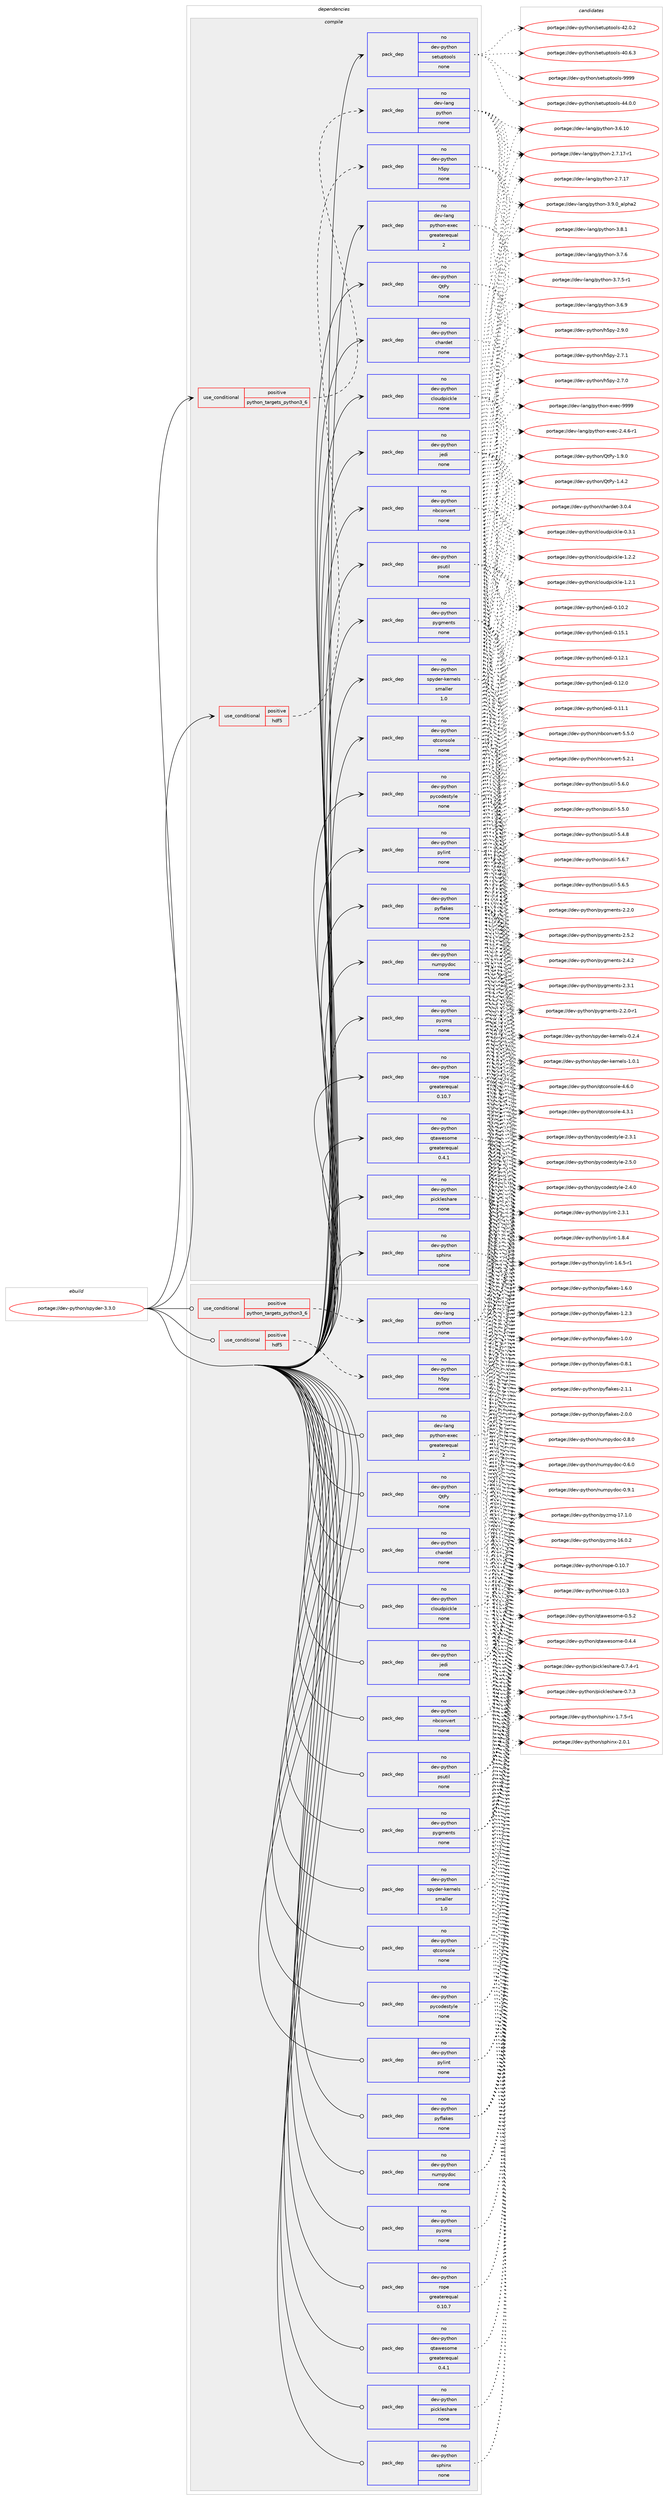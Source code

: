 digraph prolog {

# *************
# Graph options
# *************

newrank=true;
concentrate=true;
compound=true;
graph [rankdir=LR,fontname=Helvetica,fontsize=10,ranksep=1.5];#, ranksep=2.5, nodesep=0.2];
edge  [arrowhead=vee];
node  [fontname=Helvetica,fontsize=10];

# **********
# The ebuild
# **********

subgraph cluster_leftcol {
color=gray;
label=<<i>ebuild</i>>;
id [label="portage://dev-python/spyder-3.3.0", color=red, width=4, href="../dev-python/spyder-3.3.0.svg"];
}

# ****************
# The dependencies
# ****************

subgraph cluster_midcol {
color=gray;
label=<<i>dependencies</i>>;
subgraph cluster_compile {
fillcolor="#eeeeee";
style=filled;
label=<<i>compile</i>>;
subgraph cond105486 {
dependency424194 [label=<<TABLE BORDER="0" CELLBORDER="1" CELLSPACING="0" CELLPADDING="4"><TR><TD ROWSPAN="3" CELLPADDING="10">use_conditional</TD></TR><TR><TD>positive</TD></TR><TR><TD>hdf5</TD></TR></TABLE>>, shape=none, color=red];
subgraph pack313810 {
dependency424195 [label=<<TABLE BORDER="0" CELLBORDER="1" CELLSPACING="0" CELLPADDING="4" WIDTH="220"><TR><TD ROWSPAN="6" CELLPADDING="30">pack_dep</TD></TR><TR><TD WIDTH="110">no</TD></TR><TR><TD>dev-python</TD></TR><TR><TD>h5py</TD></TR><TR><TD>none</TD></TR><TR><TD></TD></TR></TABLE>>, shape=none, color=blue];
}
dependency424194:e -> dependency424195:w [weight=20,style="dashed",arrowhead="vee"];
}
id:e -> dependency424194:w [weight=20,style="solid",arrowhead="vee"];
subgraph cond105487 {
dependency424196 [label=<<TABLE BORDER="0" CELLBORDER="1" CELLSPACING="0" CELLPADDING="4"><TR><TD ROWSPAN="3" CELLPADDING="10">use_conditional</TD></TR><TR><TD>positive</TD></TR><TR><TD>python_targets_python3_6</TD></TR></TABLE>>, shape=none, color=red];
subgraph pack313811 {
dependency424197 [label=<<TABLE BORDER="0" CELLBORDER="1" CELLSPACING="0" CELLPADDING="4" WIDTH="220"><TR><TD ROWSPAN="6" CELLPADDING="30">pack_dep</TD></TR><TR><TD WIDTH="110">no</TD></TR><TR><TD>dev-lang</TD></TR><TR><TD>python</TD></TR><TR><TD>none</TD></TR><TR><TD></TD></TR></TABLE>>, shape=none, color=blue];
}
dependency424196:e -> dependency424197:w [weight=20,style="dashed",arrowhead="vee"];
}
id:e -> dependency424196:w [weight=20,style="solid",arrowhead="vee"];
subgraph pack313812 {
dependency424198 [label=<<TABLE BORDER="0" CELLBORDER="1" CELLSPACING="0" CELLPADDING="4" WIDTH="220"><TR><TD ROWSPAN="6" CELLPADDING="30">pack_dep</TD></TR><TR><TD WIDTH="110">no</TD></TR><TR><TD>dev-lang</TD></TR><TR><TD>python-exec</TD></TR><TR><TD>greaterequal</TD></TR><TR><TD>2</TD></TR></TABLE>>, shape=none, color=blue];
}
id:e -> dependency424198:w [weight=20,style="solid",arrowhead="vee"];
subgraph pack313813 {
dependency424199 [label=<<TABLE BORDER="0" CELLBORDER="1" CELLSPACING="0" CELLPADDING="4" WIDTH="220"><TR><TD ROWSPAN="6" CELLPADDING="30">pack_dep</TD></TR><TR><TD WIDTH="110">no</TD></TR><TR><TD>dev-python</TD></TR><TR><TD>QtPy</TD></TR><TR><TD>none</TD></TR><TR><TD></TD></TR></TABLE>>, shape=none, color=blue];
}
id:e -> dependency424199:w [weight=20,style="solid",arrowhead="vee"];
subgraph pack313814 {
dependency424200 [label=<<TABLE BORDER="0" CELLBORDER="1" CELLSPACING="0" CELLPADDING="4" WIDTH="220"><TR><TD ROWSPAN="6" CELLPADDING="30">pack_dep</TD></TR><TR><TD WIDTH="110">no</TD></TR><TR><TD>dev-python</TD></TR><TR><TD>chardet</TD></TR><TR><TD>none</TD></TR><TR><TD></TD></TR></TABLE>>, shape=none, color=blue];
}
id:e -> dependency424200:w [weight=20,style="solid",arrowhead="vee"];
subgraph pack313815 {
dependency424201 [label=<<TABLE BORDER="0" CELLBORDER="1" CELLSPACING="0" CELLPADDING="4" WIDTH="220"><TR><TD ROWSPAN="6" CELLPADDING="30">pack_dep</TD></TR><TR><TD WIDTH="110">no</TD></TR><TR><TD>dev-python</TD></TR><TR><TD>cloudpickle</TD></TR><TR><TD>none</TD></TR><TR><TD></TD></TR></TABLE>>, shape=none, color=blue];
}
id:e -> dependency424201:w [weight=20,style="solid",arrowhead="vee"];
subgraph pack313816 {
dependency424202 [label=<<TABLE BORDER="0" CELLBORDER="1" CELLSPACING="0" CELLPADDING="4" WIDTH="220"><TR><TD ROWSPAN="6" CELLPADDING="30">pack_dep</TD></TR><TR><TD WIDTH="110">no</TD></TR><TR><TD>dev-python</TD></TR><TR><TD>jedi</TD></TR><TR><TD>none</TD></TR><TR><TD></TD></TR></TABLE>>, shape=none, color=blue];
}
id:e -> dependency424202:w [weight=20,style="solid",arrowhead="vee"];
subgraph pack313817 {
dependency424203 [label=<<TABLE BORDER="0" CELLBORDER="1" CELLSPACING="0" CELLPADDING="4" WIDTH="220"><TR><TD ROWSPAN="6" CELLPADDING="30">pack_dep</TD></TR><TR><TD WIDTH="110">no</TD></TR><TR><TD>dev-python</TD></TR><TR><TD>nbconvert</TD></TR><TR><TD>none</TD></TR><TR><TD></TD></TR></TABLE>>, shape=none, color=blue];
}
id:e -> dependency424203:w [weight=20,style="solid",arrowhead="vee"];
subgraph pack313818 {
dependency424204 [label=<<TABLE BORDER="0" CELLBORDER="1" CELLSPACING="0" CELLPADDING="4" WIDTH="220"><TR><TD ROWSPAN="6" CELLPADDING="30">pack_dep</TD></TR><TR><TD WIDTH="110">no</TD></TR><TR><TD>dev-python</TD></TR><TR><TD>numpydoc</TD></TR><TR><TD>none</TD></TR><TR><TD></TD></TR></TABLE>>, shape=none, color=blue];
}
id:e -> dependency424204:w [weight=20,style="solid",arrowhead="vee"];
subgraph pack313819 {
dependency424205 [label=<<TABLE BORDER="0" CELLBORDER="1" CELLSPACING="0" CELLPADDING="4" WIDTH="220"><TR><TD ROWSPAN="6" CELLPADDING="30">pack_dep</TD></TR><TR><TD WIDTH="110">no</TD></TR><TR><TD>dev-python</TD></TR><TR><TD>pickleshare</TD></TR><TR><TD>none</TD></TR><TR><TD></TD></TR></TABLE>>, shape=none, color=blue];
}
id:e -> dependency424205:w [weight=20,style="solid",arrowhead="vee"];
subgraph pack313820 {
dependency424206 [label=<<TABLE BORDER="0" CELLBORDER="1" CELLSPACING="0" CELLPADDING="4" WIDTH="220"><TR><TD ROWSPAN="6" CELLPADDING="30">pack_dep</TD></TR><TR><TD WIDTH="110">no</TD></TR><TR><TD>dev-python</TD></TR><TR><TD>psutil</TD></TR><TR><TD>none</TD></TR><TR><TD></TD></TR></TABLE>>, shape=none, color=blue];
}
id:e -> dependency424206:w [weight=20,style="solid",arrowhead="vee"];
subgraph pack313821 {
dependency424207 [label=<<TABLE BORDER="0" CELLBORDER="1" CELLSPACING="0" CELLPADDING="4" WIDTH="220"><TR><TD ROWSPAN="6" CELLPADDING="30">pack_dep</TD></TR><TR><TD WIDTH="110">no</TD></TR><TR><TD>dev-python</TD></TR><TR><TD>pycodestyle</TD></TR><TR><TD>none</TD></TR><TR><TD></TD></TR></TABLE>>, shape=none, color=blue];
}
id:e -> dependency424207:w [weight=20,style="solid",arrowhead="vee"];
subgraph pack313822 {
dependency424208 [label=<<TABLE BORDER="0" CELLBORDER="1" CELLSPACING="0" CELLPADDING="4" WIDTH="220"><TR><TD ROWSPAN="6" CELLPADDING="30">pack_dep</TD></TR><TR><TD WIDTH="110">no</TD></TR><TR><TD>dev-python</TD></TR><TR><TD>pyflakes</TD></TR><TR><TD>none</TD></TR><TR><TD></TD></TR></TABLE>>, shape=none, color=blue];
}
id:e -> dependency424208:w [weight=20,style="solid",arrowhead="vee"];
subgraph pack313823 {
dependency424209 [label=<<TABLE BORDER="0" CELLBORDER="1" CELLSPACING="0" CELLPADDING="4" WIDTH="220"><TR><TD ROWSPAN="6" CELLPADDING="30">pack_dep</TD></TR><TR><TD WIDTH="110">no</TD></TR><TR><TD>dev-python</TD></TR><TR><TD>pygments</TD></TR><TR><TD>none</TD></TR><TR><TD></TD></TR></TABLE>>, shape=none, color=blue];
}
id:e -> dependency424209:w [weight=20,style="solid",arrowhead="vee"];
subgraph pack313824 {
dependency424210 [label=<<TABLE BORDER="0" CELLBORDER="1" CELLSPACING="0" CELLPADDING="4" WIDTH="220"><TR><TD ROWSPAN="6" CELLPADDING="30">pack_dep</TD></TR><TR><TD WIDTH="110">no</TD></TR><TR><TD>dev-python</TD></TR><TR><TD>pylint</TD></TR><TR><TD>none</TD></TR><TR><TD></TD></TR></TABLE>>, shape=none, color=blue];
}
id:e -> dependency424210:w [weight=20,style="solid",arrowhead="vee"];
subgraph pack313825 {
dependency424211 [label=<<TABLE BORDER="0" CELLBORDER="1" CELLSPACING="0" CELLPADDING="4" WIDTH="220"><TR><TD ROWSPAN="6" CELLPADDING="30">pack_dep</TD></TR><TR><TD WIDTH="110">no</TD></TR><TR><TD>dev-python</TD></TR><TR><TD>pyzmq</TD></TR><TR><TD>none</TD></TR><TR><TD></TD></TR></TABLE>>, shape=none, color=blue];
}
id:e -> dependency424211:w [weight=20,style="solid",arrowhead="vee"];
subgraph pack313826 {
dependency424212 [label=<<TABLE BORDER="0" CELLBORDER="1" CELLSPACING="0" CELLPADDING="4" WIDTH="220"><TR><TD ROWSPAN="6" CELLPADDING="30">pack_dep</TD></TR><TR><TD WIDTH="110">no</TD></TR><TR><TD>dev-python</TD></TR><TR><TD>qtawesome</TD></TR><TR><TD>greaterequal</TD></TR><TR><TD>0.4.1</TD></TR></TABLE>>, shape=none, color=blue];
}
id:e -> dependency424212:w [weight=20,style="solid",arrowhead="vee"];
subgraph pack313827 {
dependency424213 [label=<<TABLE BORDER="0" CELLBORDER="1" CELLSPACING="0" CELLPADDING="4" WIDTH="220"><TR><TD ROWSPAN="6" CELLPADDING="30">pack_dep</TD></TR><TR><TD WIDTH="110">no</TD></TR><TR><TD>dev-python</TD></TR><TR><TD>qtconsole</TD></TR><TR><TD>none</TD></TR><TR><TD></TD></TR></TABLE>>, shape=none, color=blue];
}
id:e -> dependency424213:w [weight=20,style="solid",arrowhead="vee"];
subgraph pack313828 {
dependency424214 [label=<<TABLE BORDER="0" CELLBORDER="1" CELLSPACING="0" CELLPADDING="4" WIDTH="220"><TR><TD ROWSPAN="6" CELLPADDING="30">pack_dep</TD></TR><TR><TD WIDTH="110">no</TD></TR><TR><TD>dev-python</TD></TR><TR><TD>rope</TD></TR><TR><TD>greaterequal</TD></TR><TR><TD>0.10.7</TD></TR></TABLE>>, shape=none, color=blue];
}
id:e -> dependency424214:w [weight=20,style="solid",arrowhead="vee"];
subgraph pack313829 {
dependency424215 [label=<<TABLE BORDER="0" CELLBORDER="1" CELLSPACING="0" CELLPADDING="4" WIDTH="220"><TR><TD ROWSPAN="6" CELLPADDING="30">pack_dep</TD></TR><TR><TD WIDTH="110">no</TD></TR><TR><TD>dev-python</TD></TR><TR><TD>setuptools</TD></TR><TR><TD>none</TD></TR><TR><TD></TD></TR></TABLE>>, shape=none, color=blue];
}
id:e -> dependency424215:w [weight=20,style="solid",arrowhead="vee"];
subgraph pack313830 {
dependency424216 [label=<<TABLE BORDER="0" CELLBORDER="1" CELLSPACING="0" CELLPADDING="4" WIDTH="220"><TR><TD ROWSPAN="6" CELLPADDING="30">pack_dep</TD></TR><TR><TD WIDTH="110">no</TD></TR><TR><TD>dev-python</TD></TR><TR><TD>sphinx</TD></TR><TR><TD>none</TD></TR><TR><TD></TD></TR></TABLE>>, shape=none, color=blue];
}
id:e -> dependency424216:w [weight=20,style="solid",arrowhead="vee"];
subgraph pack313831 {
dependency424217 [label=<<TABLE BORDER="0" CELLBORDER="1" CELLSPACING="0" CELLPADDING="4" WIDTH="220"><TR><TD ROWSPAN="6" CELLPADDING="30">pack_dep</TD></TR><TR><TD WIDTH="110">no</TD></TR><TR><TD>dev-python</TD></TR><TR><TD>spyder-kernels</TD></TR><TR><TD>smaller</TD></TR><TR><TD>1.0</TD></TR></TABLE>>, shape=none, color=blue];
}
id:e -> dependency424217:w [weight=20,style="solid",arrowhead="vee"];
}
subgraph cluster_compileandrun {
fillcolor="#eeeeee";
style=filled;
label=<<i>compile and run</i>>;
}
subgraph cluster_run {
fillcolor="#eeeeee";
style=filled;
label=<<i>run</i>>;
subgraph cond105488 {
dependency424218 [label=<<TABLE BORDER="0" CELLBORDER="1" CELLSPACING="0" CELLPADDING="4"><TR><TD ROWSPAN="3" CELLPADDING="10">use_conditional</TD></TR><TR><TD>positive</TD></TR><TR><TD>hdf5</TD></TR></TABLE>>, shape=none, color=red];
subgraph pack313832 {
dependency424219 [label=<<TABLE BORDER="0" CELLBORDER="1" CELLSPACING="0" CELLPADDING="4" WIDTH="220"><TR><TD ROWSPAN="6" CELLPADDING="30">pack_dep</TD></TR><TR><TD WIDTH="110">no</TD></TR><TR><TD>dev-python</TD></TR><TR><TD>h5py</TD></TR><TR><TD>none</TD></TR><TR><TD></TD></TR></TABLE>>, shape=none, color=blue];
}
dependency424218:e -> dependency424219:w [weight=20,style="dashed",arrowhead="vee"];
}
id:e -> dependency424218:w [weight=20,style="solid",arrowhead="odot"];
subgraph cond105489 {
dependency424220 [label=<<TABLE BORDER="0" CELLBORDER="1" CELLSPACING="0" CELLPADDING="4"><TR><TD ROWSPAN="3" CELLPADDING="10">use_conditional</TD></TR><TR><TD>positive</TD></TR><TR><TD>python_targets_python3_6</TD></TR></TABLE>>, shape=none, color=red];
subgraph pack313833 {
dependency424221 [label=<<TABLE BORDER="0" CELLBORDER="1" CELLSPACING="0" CELLPADDING="4" WIDTH="220"><TR><TD ROWSPAN="6" CELLPADDING="30">pack_dep</TD></TR><TR><TD WIDTH="110">no</TD></TR><TR><TD>dev-lang</TD></TR><TR><TD>python</TD></TR><TR><TD>none</TD></TR><TR><TD></TD></TR></TABLE>>, shape=none, color=blue];
}
dependency424220:e -> dependency424221:w [weight=20,style="dashed",arrowhead="vee"];
}
id:e -> dependency424220:w [weight=20,style="solid",arrowhead="odot"];
subgraph pack313834 {
dependency424222 [label=<<TABLE BORDER="0" CELLBORDER="1" CELLSPACING="0" CELLPADDING="4" WIDTH="220"><TR><TD ROWSPAN="6" CELLPADDING="30">pack_dep</TD></TR><TR><TD WIDTH="110">no</TD></TR><TR><TD>dev-lang</TD></TR><TR><TD>python-exec</TD></TR><TR><TD>greaterequal</TD></TR><TR><TD>2</TD></TR></TABLE>>, shape=none, color=blue];
}
id:e -> dependency424222:w [weight=20,style="solid",arrowhead="odot"];
subgraph pack313835 {
dependency424223 [label=<<TABLE BORDER="0" CELLBORDER="1" CELLSPACING="0" CELLPADDING="4" WIDTH="220"><TR><TD ROWSPAN="6" CELLPADDING="30">pack_dep</TD></TR><TR><TD WIDTH="110">no</TD></TR><TR><TD>dev-python</TD></TR><TR><TD>QtPy</TD></TR><TR><TD>none</TD></TR><TR><TD></TD></TR></TABLE>>, shape=none, color=blue];
}
id:e -> dependency424223:w [weight=20,style="solid",arrowhead="odot"];
subgraph pack313836 {
dependency424224 [label=<<TABLE BORDER="0" CELLBORDER="1" CELLSPACING="0" CELLPADDING="4" WIDTH="220"><TR><TD ROWSPAN="6" CELLPADDING="30">pack_dep</TD></TR><TR><TD WIDTH="110">no</TD></TR><TR><TD>dev-python</TD></TR><TR><TD>chardet</TD></TR><TR><TD>none</TD></TR><TR><TD></TD></TR></TABLE>>, shape=none, color=blue];
}
id:e -> dependency424224:w [weight=20,style="solid",arrowhead="odot"];
subgraph pack313837 {
dependency424225 [label=<<TABLE BORDER="0" CELLBORDER="1" CELLSPACING="0" CELLPADDING="4" WIDTH="220"><TR><TD ROWSPAN="6" CELLPADDING="30">pack_dep</TD></TR><TR><TD WIDTH="110">no</TD></TR><TR><TD>dev-python</TD></TR><TR><TD>cloudpickle</TD></TR><TR><TD>none</TD></TR><TR><TD></TD></TR></TABLE>>, shape=none, color=blue];
}
id:e -> dependency424225:w [weight=20,style="solid",arrowhead="odot"];
subgraph pack313838 {
dependency424226 [label=<<TABLE BORDER="0" CELLBORDER="1" CELLSPACING="0" CELLPADDING="4" WIDTH="220"><TR><TD ROWSPAN="6" CELLPADDING="30">pack_dep</TD></TR><TR><TD WIDTH="110">no</TD></TR><TR><TD>dev-python</TD></TR><TR><TD>jedi</TD></TR><TR><TD>none</TD></TR><TR><TD></TD></TR></TABLE>>, shape=none, color=blue];
}
id:e -> dependency424226:w [weight=20,style="solid",arrowhead="odot"];
subgraph pack313839 {
dependency424227 [label=<<TABLE BORDER="0" CELLBORDER="1" CELLSPACING="0" CELLPADDING="4" WIDTH="220"><TR><TD ROWSPAN="6" CELLPADDING="30">pack_dep</TD></TR><TR><TD WIDTH="110">no</TD></TR><TR><TD>dev-python</TD></TR><TR><TD>nbconvert</TD></TR><TR><TD>none</TD></TR><TR><TD></TD></TR></TABLE>>, shape=none, color=blue];
}
id:e -> dependency424227:w [weight=20,style="solid",arrowhead="odot"];
subgraph pack313840 {
dependency424228 [label=<<TABLE BORDER="0" CELLBORDER="1" CELLSPACING="0" CELLPADDING="4" WIDTH="220"><TR><TD ROWSPAN="6" CELLPADDING="30">pack_dep</TD></TR><TR><TD WIDTH="110">no</TD></TR><TR><TD>dev-python</TD></TR><TR><TD>numpydoc</TD></TR><TR><TD>none</TD></TR><TR><TD></TD></TR></TABLE>>, shape=none, color=blue];
}
id:e -> dependency424228:w [weight=20,style="solid",arrowhead="odot"];
subgraph pack313841 {
dependency424229 [label=<<TABLE BORDER="0" CELLBORDER="1" CELLSPACING="0" CELLPADDING="4" WIDTH="220"><TR><TD ROWSPAN="6" CELLPADDING="30">pack_dep</TD></TR><TR><TD WIDTH="110">no</TD></TR><TR><TD>dev-python</TD></TR><TR><TD>pickleshare</TD></TR><TR><TD>none</TD></TR><TR><TD></TD></TR></TABLE>>, shape=none, color=blue];
}
id:e -> dependency424229:w [weight=20,style="solid",arrowhead="odot"];
subgraph pack313842 {
dependency424230 [label=<<TABLE BORDER="0" CELLBORDER="1" CELLSPACING="0" CELLPADDING="4" WIDTH="220"><TR><TD ROWSPAN="6" CELLPADDING="30">pack_dep</TD></TR><TR><TD WIDTH="110">no</TD></TR><TR><TD>dev-python</TD></TR><TR><TD>psutil</TD></TR><TR><TD>none</TD></TR><TR><TD></TD></TR></TABLE>>, shape=none, color=blue];
}
id:e -> dependency424230:w [weight=20,style="solid",arrowhead="odot"];
subgraph pack313843 {
dependency424231 [label=<<TABLE BORDER="0" CELLBORDER="1" CELLSPACING="0" CELLPADDING="4" WIDTH="220"><TR><TD ROWSPAN="6" CELLPADDING="30">pack_dep</TD></TR><TR><TD WIDTH="110">no</TD></TR><TR><TD>dev-python</TD></TR><TR><TD>pycodestyle</TD></TR><TR><TD>none</TD></TR><TR><TD></TD></TR></TABLE>>, shape=none, color=blue];
}
id:e -> dependency424231:w [weight=20,style="solid",arrowhead="odot"];
subgraph pack313844 {
dependency424232 [label=<<TABLE BORDER="0" CELLBORDER="1" CELLSPACING="0" CELLPADDING="4" WIDTH="220"><TR><TD ROWSPAN="6" CELLPADDING="30">pack_dep</TD></TR><TR><TD WIDTH="110">no</TD></TR><TR><TD>dev-python</TD></TR><TR><TD>pyflakes</TD></TR><TR><TD>none</TD></TR><TR><TD></TD></TR></TABLE>>, shape=none, color=blue];
}
id:e -> dependency424232:w [weight=20,style="solid",arrowhead="odot"];
subgraph pack313845 {
dependency424233 [label=<<TABLE BORDER="0" CELLBORDER="1" CELLSPACING="0" CELLPADDING="4" WIDTH="220"><TR><TD ROWSPAN="6" CELLPADDING="30">pack_dep</TD></TR><TR><TD WIDTH="110">no</TD></TR><TR><TD>dev-python</TD></TR><TR><TD>pygments</TD></TR><TR><TD>none</TD></TR><TR><TD></TD></TR></TABLE>>, shape=none, color=blue];
}
id:e -> dependency424233:w [weight=20,style="solid",arrowhead="odot"];
subgraph pack313846 {
dependency424234 [label=<<TABLE BORDER="0" CELLBORDER="1" CELLSPACING="0" CELLPADDING="4" WIDTH="220"><TR><TD ROWSPAN="6" CELLPADDING="30">pack_dep</TD></TR><TR><TD WIDTH="110">no</TD></TR><TR><TD>dev-python</TD></TR><TR><TD>pylint</TD></TR><TR><TD>none</TD></TR><TR><TD></TD></TR></TABLE>>, shape=none, color=blue];
}
id:e -> dependency424234:w [weight=20,style="solid",arrowhead="odot"];
subgraph pack313847 {
dependency424235 [label=<<TABLE BORDER="0" CELLBORDER="1" CELLSPACING="0" CELLPADDING="4" WIDTH="220"><TR><TD ROWSPAN="6" CELLPADDING="30">pack_dep</TD></TR><TR><TD WIDTH="110">no</TD></TR><TR><TD>dev-python</TD></TR><TR><TD>pyzmq</TD></TR><TR><TD>none</TD></TR><TR><TD></TD></TR></TABLE>>, shape=none, color=blue];
}
id:e -> dependency424235:w [weight=20,style="solid",arrowhead="odot"];
subgraph pack313848 {
dependency424236 [label=<<TABLE BORDER="0" CELLBORDER="1" CELLSPACING="0" CELLPADDING="4" WIDTH="220"><TR><TD ROWSPAN="6" CELLPADDING="30">pack_dep</TD></TR><TR><TD WIDTH="110">no</TD></TR><TR><TD>dev-python</TD></TR><TR><TD>qtawesome</TD></TR><TR><TD>greaterequal</TD></TR><TR><TD>0.4.1</TD></TR></TABLE>>, shape=none, color=blue];
}
id:e -> dependency424236:w [weight=20,style="solid",arrowhead="odot"];
subgraph pack313849 {
dependency424237 [label=<<TABLE BORDER="0" CELLBORDER="1" CELLSPACING="0" CELLPADDING="4" WIDTH="220"><TR><TD ROWSPAN="6" CELLPADDING="30">pack_dep</TD></TR><TR><TD WIDTH="110">no</TD></TR><TR><TD>dev-python</TD></TR><TR><TD>qtconsole</TD></TR><TR><TD>none</TD></TR><TR><TD></TD></TR></TABLE>>, shape=none, color=blue];
}
id:e -> dependency424237:w [weight=20,style="solid",arrowhead="odot"];
subgraph pack313850 {
dependency424238 [label=<<TABLE BORDER="0" CELLBORDER="1" CELLSPACING="0" CELLPADDING="4" WIDTH="220"><TR><TD ROWSPAN="6" CELLPADDING="30">pack_dep</TD></TR><TR><TD WIDTH="110">no</TD></TR><TR><TD>dev-python</TD></TR><TR><TD>rope</TD></TR><TR><TD>greaterequal</TD></TR><TR><TD>0.10.7</TD></TR></TABLE>>, shape=none, color=blue];
}
id:e -> dependency424238:w [weight=20,style="solid",arrowhead="odot"];
subgraph pack313851 {
dependency424239 [label=<<TABLE BORDER="0" CELLBORDER="1" CELLSPACING="0" CELLPADDING="4" WIDTH="220"><TR><TD ROWSPAN="6" CELLPADDING="30">pack_dep</TD></TR><TR><TD WIDTH="110">no</TD></TR><TR><TD>dev-python</TD></TR><TR><TD>sphinx</TD></TR><TR><TD>none</TD></TR><TR><TD></TD></TR></TABLE>>, shape=none, color=blue];
}
id:e -> dependency424239:w [weight=20,style="solid",arrowhead="odot"];
subgraph pack313852 {
dependency424240 [label=<<TABLE BORDER="0" CELLBORDER="1" CELLSPACING="0" CELLPADDING="4" WIDTH="220"><TR><TD ROWSPAN="6" CELLPADDING="30">pack_dep</TD></TR><TR><TD WIDTH="110">no</TD></TR><TR><TD>dev-python</TD></TR><TR><TD>spyder-kernels</TD></TR><TR><TD>smaller</TD></TR><TR><TD>1.0</TD></TR></TABLE>>, shape=none, color=blue];
}
id:e -> dependency424240:w [weight=20,style="solid",arrowhead="odot"];
}
}

# **************
# The candidates
# **************

subgraph cluster_choices {
rank=same;
color=gray;
label=<<i>candidates</i>>;

subgraph choice313810 {
color=black;
nodesep=1;
choice100101118451121211161041111104710453112121455046574648 [label="portage://dev-python/h5py-2.9.0", color=red, width=4,href="../dev-python/h5py-2.9.0.svg"];
choice100101118451121211161041111104710453112121455046554649 [label="portage://dev-python/h5py-2.7.1", color=red, width=4,href="../dev-python/h5py-2.7.1.svg"];
choice100101118451121211161041111104710453112121455046554648 [label="portage://dev-python/h5py-2.7.0", color=red, width=4,href="../dev-python/h5py-2.7.0.svg"];
dependency424195:e -> choice100101118451121211161041111104710453112121455046574648:w [style=dotted,weight="100"];
dependency424195:e -> choice100101118451121211161041111104710453112121455046554649:w [style=dotted,weight="100"];
dependency424195:e -> choice100101118451121211161041111104710453112121455046554648:w [style=dotted,weight="100"];
}
subgraph choice313811 {
color=black;
nodesep=1;
choice10010111845108971101034711212111610411111045514657464895971081121049750 [label="portage://dev-lang/python-3.9.0_alpha2", color=red, width=4,href="../dev-lang/python-3.9.0_alpha2.svg"];
choice100101118451089711010347112121116104111110455146564649 [label="portage://dev-lang/python-3.8.1", color=red, width=4,href="../dev-lang/python-3.8.1.svg"];
choice100101118451089711010347112121116104111110455146554654 [label="portage://dev-lang/python-3.7.6", color=red, width=4,href="../dev-lang/python-3.7.6.svg"];
choice1001011184510897110103471121211161041111104551465546534511449 [label="portage://dev-lang/python-3.7.5-r1", color=red, width=4,href="../dev-lang/python-3.7.5-r1.svg"];
choice100101118451089711010347112121116104111110455146544657 [label="portage://dev-lang/python-3.6.9", color=red, width=4,href="../dev-lang/python-3.6.9.svg"];
choice10010111845108971101034711212111610411111045514654464948 [label="portage://dev-lang/python-3.6.10", color=red, width=4,href="../dev-lang/python-3.6.10.svg"];
choice100101118451089711010347112121116104111110455046554649554511449 [label="portage://dev-lang/python-2.7.17-r1", color=red, width=4,href="../dev-lang/python-2.7.17-r1.svg"];
choice10010111845108971101034711212111610411111045504655464955 [label="portage://dev-lang/python-2.7.17", color=red, width=4,href="../dev-lang/python-2.7.17.svg"];
dependency424197:e -> choice10010111845108971101034711212111610411111045514657464895971081121049750:w [style=dotted,weight="100"];
dependency424197:e -> choice100101118451089711010347112121116104111110455146564649:w [style=dotted,weight="100"];
dependency424197:e -> choice100101118451089711010347112121116104111110455146554654:w [style=dotted,weight="100"];
dependency424197:e -> choice1001011184510897110103471121211161041111104551465546534511449:w [style=dotted,weight="100"];
dependency424197:e -> choice100101118451089711010347112121116104111110455146544657:w [style=dotted,weight="100"];
dependency424197:e -> choice10010111845108971101034711212111610411111045514654464948:w [style=dotted,weight="100"];
dependency424197:e -> choice100101118451089711010347112121116104111110455046554649554511449:w [style=dotted,weight="100"];
dependency424197:e -> choice10010111845108971101034711212111610411111045504655464955:w [style=dotted,weight="100"];
}
subgraph choice313812 {
color=black;
nodesep=1;
choice10010111845108971101034711212111610411111045101120101994557575757 [label="portage://dev-lang/python-exec-9999", color=red, width=4,href="../dev-lang/python-exec-9999.svg"];
choice10010111845108971101034711212111610411111045101120101994550465246544511449 [label="portage://dev-lang/python-exec-2.4.6-r1", color=red, width=4,href="../dev-lang/python-exec-2.4.6-r1.svg"];
dependency424198:e -> choice10010111845108971101034711212111610411111045101120101994557575757:w [style=dotted,weight="100"];
dependency424198:e -> choice10010111845108971101034711212111610411111045101120101994550465246544511449:w [style=dotted,weight="100"];
}
subgraph choice313813 {
color=black;
nodesep=1;
choice10010111845112121116104111110478111680121454946574648 [label="portage://dev-python/QtPy-1.9.0", color=red, width=4,href="../dev-python/QtPy-1.9.0.svg"];
choice10010111845112121116104111110478111680121454946524650 [label="portage://dev-python/QtPy-1.4.2", color=red, width=4,href="../dev-python/QtPy-1.4.2.svg"];
dependency424199:e -> choice10010111845112121116104111110478111680121454946574648:w [style=dotted,weight="100"];
dependency424199:e -> choice10010111845112121116104111110478111680121454946524650:w [style=dotted,weight="100"];
}
subgraph choice313814 {
color=black;
nodesep=1;
choice10010111845112121116104111110479910497114100101116455146484652 [label="portage://dev-python/chardet-3.0.4", color=red, width=4,href="../dev-python/chardet-3.0.4.svg"];
dependency424200:e -> choice10010111845112121116104111110479910497114100101116455146484652:w [style=dotted,weight="100"];
}
subgraph choice313815 {
color=black;
nodesep=1;
choice10010111845112121116104111110479910811111710011210599107108101454946504650 [label="portage://dev-python/cloudpickle-1.2.2", color=red, width=4,href="../dev-python/cloudpickle-1.2.2.svg"];
choice10010111845112121116104111110479910811111710011210599107108101454946504649 [label="portage://dev-python/cloudpickle-1.2.1", color=red, width=4,href="../dev-python/cloudpickle-1.2.1.svg"];
choice10010111845112121116104111110479910811111710011210599107108101454846514649 [label="portage://dev-python/cloudpickle-0.3.1", color=red, width=4,href="../dev-python/cloudpickle-0.3.1.svg"];
dependency424201:e -> choice10010111845112121116104111110479910811111710011210599107108101454946504650:w [style=dotted,weight="100"];
dependency424201:e -> choice10010111845112121116104111110479910811111710011210599107108101454946504649:w [style=dotted,weight="100"];
dependency424201:e -> choice10010111845112121116104111110479910811111710011210599107108101454846514649:w [style=dotted,weight="100"];
}
subgraph choice313816 {
color=black;
nodesep=1;
choice100101118451121211161041111104710610110010545484649534649 [label="portage://dev-python/jedi-0.15.1", color=red, width=4,href="../dev-python/jedi-0.15.1.svg"];
choice100101118451121211161041111104710610110010545484649504649 [label="portage://dev-python/jedi-0.12.1", color=red, width=4,href="../dev-python/jedi-0.12.1.svg"];
choice100101118451121211161041111104710610110010545484649504648 [label="portage://dev-python/jedi-0.12.0", color=red, width=4,href="../dev-python/jedi-0.12.0.svg"];
choice100101118451121211161041111104710610110010545484649494649 [label="portage://dev-python/jedi-0.11.1", color=red, width=4,href="../dev-python/jedi-0.11.1.svg"];
choice100101118451121211161041111104710610110010545484649484650 [label="portage://dev-python/jedi-0.10.2", color=red, width=4,href="../dev-python/jedi-0.10.2.svg"];
dependency424202:e -> choice100101118451121211161041111104710610110010545484649534649:w [style=dotted,weight="100"];
dependency424202:e -> choice100101118451121211161041111104710610110010545484649504649:w [style=dotted,weight="100"];
dependency424202:e -> choice100101118451121211161041111104710610110010545484649504648:w [style=dotted,weight="100"];
dependency424202:e -> choice100101118451121211161041111104710610110010545484649494649:w [style=dotted,weight="100"];
dependency424202:e -> choice100101118451121211161041111104710610110010545484649484650:w [style=dotted,weight="100"];
}
subgraph choice313817 {
color=black;
nodesep=1;
choice10010111845112121116104111110471109899111110118101114116455346534648 [label="portage://dev-python/nbconvert-5.5.0", color=red, width=4,href="../dev-python/nbconvert-5.5.0.svg"];
choice10010111845112121116104111110471109899111110118101114116455346504649 [label="portage://dev-python/nbconvert-5.2.1", color=red, width=4,href="../dev-python/nbconvert-5.2.1.svg"];
dependency424203:e -> choice10010111845112121116104111110471109899111110118101114116455346534648:w [style=dotted,weight="100"];
dependency424203:e -> choice10010111845112121116104111110471109899111110118101114116455346504649:w [style=dotted,weight="100"];
}
subgraph choice313818 {
color=black;
nodesep=1;
choice100101118451121211161041111104711011710911212110011199454846574649 [label="portage://dev-python/numpydoc-0.9.1", color=red, width=4,href="../dev-python/numpydoc-0.9.1.svg"];
choice100101118451121211161041111104711011710911212110011199454846564648 [label="portage://dev-python/numpydoc-0.8.0", color=red, width=4,href="../dev-python/numpydoc-0.8.0.svg"];
choice100101118451121211161041111104711011710911212110011199454846544648 [label="portage://dev-python/numpydoc-0.6.0", color=red, width=4,href="../dev-python/numpydoc-0.6.0.svg"];
dependency424204:e -> choice100101118451121211161041111104711011710911212110011199454846574649:w [style=dotted,weight="100"];
dependency424204:e -> choice100101118451121211161041111104711011710911212110011199454846564648:w [style=dotted,weight="100"];
dependency424204:e -> choice100101118451121211161041111104711011710911212110011199454846544648:w [style=dotted,weight="100"];
}
subgraph choice313819 {
color=black;
nodesep=1;
choice100101118451121211161041111104711210599107108101115104971141014548465546524511449 [label="portage://dev-python/pickleshare-0.7.4-r1", color=red, width=4,href="../dev-python/pickleshare-0.7.4-r1.svg"];
choice10010111845112121116104111110471121059910710810111510497114101454846554651 [label="portage://dev-python/pickleshare-0.7.3", color=red, width=4,href="../dev-python/pickleshare-0.7.3.svg"];
dependency424205:e -> choice100101118451121211161041111104711210599107108101115104971141014548465546524511449:w [style=dotted,weight="100"];
dependency424205:e -> choice10010111845112121116104111110471121059910710810111510497114101454846554651:w [style=dotted,weight="100"];
}
subgraph choice313820 {
color=black;
nodesep=1;
choice1001011184511212111610411111047112115117116105108455346544655 [label="portage://dev-python/psutil-5.6.7", color=red, width=4,href="../dev-python/psutil-5.6.7.svg"];
choice1001011184511212111610411111047112115117116105108455346544653 [label="portage://dev-python/psutil-5.6.5", color=red, width=4,href="../dev-python/psutil-5.6.5.svg"];
choice1001011184511212111610411111047112115117116105108455346544648 [label="portage://dev-python/psutil-5.6.0", color=red, width=4,href="../dev-python/psutil-5.6.0.svg"];
choice1001011184511212111610411111047112115117116105108455346534648 [label="portage://dev-python/psutil-5.5.0", color=red, width=4,href="../dev-python/psutil-5.5.0.svg"];
choice1001011184511212111610411111047112115117116105108455346524656 [label="portage://dev-python/psutil-5.4.8", color=red, width=4,href="../dev-python/psutil-5.4.8.svg"];
dependency424206:e -> choice1001011184511212111610411111047112115117116105108455346544655:w [style=dotted,weight="100"];
dependency424206:e -> choice1001011184511212111610411111047112115117116105108455346544653:w [style=dotted,weight="100"];
dependency424206:e -> choice1001011184511212111610411111047112115117116105108455346544648:w [style=dotted,weight="100"];
dependency424206:e -> choice1001011184511212111610411111047112115117116105108455346534648:w [style=dotted,weight="100"];
dependency424206:e -> choice1001011184511212111610411111047112115117116105108455346524656:w [style=dotted,weight="100"];
}
subgraph choice313821 {
color=black;
nodesep=1;
choice100101118451121211161041111104711212199111100101115116121108101455046534648 [label="portage://dev-python/pycodestyle-2.5.0", color=red, width=4,href="../dev-python/pycodestyle-2.5.0.svg"];
choice100101118451121211161041111104711212199111100101115116121108101455046524648 [label="portage://dev-python/pycodestyle-2.4.0", color=red, width=4,href="../dev-python/pycodestyle-2.4.0.svg"];
choice100101118451121211161041111104711212199111100101115116121108101455046514649 [label="portage://dev-python/pycodestyle-2.3.1", color=red, width=4,href="../dev-python/pycodestyle-2.3.1.svg"];
dependency424207:e -> choice100101118451121211161041111104711212199111100101115116121108101455046534648:w [style=dotted,weight="100"];
dependency424207:e -> choice100101118451121211161041111104711212199111100101115116121108101455046524648:w [style=dotted,weight="100"];
dependency424207:e -> choice100101118451121211161041111104711212199111100101115116121108101455046514649:w [style=dotted,weight="100"];
}
subgraph choice313822 {
color=black;
nodesep=1;
choice100101118451121211161041111104711212110210897107101115455046494649 [label="portage://dev-python/pyflakes-2.1.1", color=red, width=4,href="../dev-python/pyflakes-2.1.1.svg"];
choice100101118451121211161041111104711212110210897107101115455046484648 [label="portage://dev-python/pyflakes-2.0.0", color=red, width=4,href="../dev-python/pyflakes-2.0.0.svg"];
choice100101118451121211161041111104711212110210897107101115454946544648 [label="portage://dev-python/pyflakes-1.6.0", color=red, width=4,href="../dev-python/pyflakes-1.6.0.svg"];
choice100101118451121211161041111104711212110210897107101115454946504651 [label="portage://dev-python/pyflakes-1.2.3", color=red, width=4,href="../dev-python/pyflakes-1.2.3.svg"];
choice100101118451121211161041111104711212110210897107101115454946484648 [label="portage://dev-python/pyflakes-1.0.0", color=red, width=4,href="../dev-python/pyflakes-1.0.0.svg"];
choice100101118451121211161041111104711212110210897107101115454846564649 [label="portage://dev-python/pyflakes-0.8.1", color=red, width=4,href="../dev-python/pyflakes-0.8.1.svg"];
dependency424208:e -> choice100101118451121211161041111104711212110210897107101115455046494649:w [style=dotted,weight="100"];
dependency424208:e -> choice100101118451121211161041111104711212110210897107101115455046484648:w [style=dotted,weight="100"];
dependency424208:e -> choice100101118451121211161041111104711212110210897107101115454946544648:w [style=dotted,weight="100"];
dependency424208:e -> choice100101118451121211161041111104711212110210897107101115454946504651:w [style=dotted,weight="100"];
dependency424208:e -> choice100101118451121211161041111104711212110210897107101115454946484648:w [style=dotted,weight="100"];
dependency424208:e -> choice100101118451121211161041111104711212110210897107101115454846564649:w [style=dotted,weight="100"];
}
subgraph choice313823 {
color=black;
nodesep=1;
choice1001011184511212111610411111047112121103109101110116115455046534650 [label="portage://dev-python/pygments-2.5.2", color=red, width=4,href="../dev-python/pygments-2.5.2.svg"];
choice1001011184511212111610411111047112121103109101110116115455046524650 [label="portage://dev-python/pygments-2.4.2", color=red, width=4,href="../dev-python/pygments-2.4.2.svg"];
choice1001011184511212111610411111047112121103109101110116115455046514649 [label="portage://dev-python/pygments-2.3.1", color=red, width=4,href="../dev-python/pygments-2.3.1.svg"];
choice10010111845112121116104111110471121211031091011101161154550465046484511449 [label="portage://dev-python/pygments-2.2.0-r1", color=red, width=4,href="../dev-python/pygments-2.2.0-r1.svg"];
choice1001011184511212111610411111047112121103109101110116115455046504648 [label="portage://dev-python/pygments-2.2.0", color=red, width=4,href="../dev-python/pygments-2.2.0.svg"];
dependency424209:e -> choice1001011184511212111610411111047112121103109101110116115455046534650:w [style=dotted,weight="100"];
dependency424209:e -> choice1001011184511212111610411111047112121103109101110116115455046524650:w [style=dotted,weight="100"];
dependency424209:e -> choice1001011184511212111610411111047112121103109101110116115455046514649:w [style=dotted,weight="100"];
dependency424209:e -> choice10010111845112121116104111110471121211031091011101161154550465046484511449:w [style=dotted,weight="100"];
dependency424209:e -> choice1001011184511212111610411111047112121103109101110116115455046504648:w [style=dotted,weight="100"];
}
subgraph choice313824 {
color=black;
nodesep=1;
choice1001011184511212111610411111047112121108105110116455046514649 [label="portage://dev-python/pylint-2.3.1", color=red, width=4,href="../dev-python/pylint-2.3.1.svg"];
choice1001011184511212111610411111047112121108105110116454946564652 [label="portage://dev-python/pylint-1.8.4", color=red, width=4,href="../dev-python/pylint-1.8.4.svg"];
choice10010111845112121116104111110471121211081051101164549465446534511449 [label="portage://dev-python/pylint-1.6.5-r1", color=red, width=4,href="../dev-python/pylint-1.6.5-r1.svg"];
dependency424210:e -> choice1001011184511212111610411111047112121108105110116455046514649:w [style=dotted,weight="100"];
dependency424210:e -> choice1001011184511212111610411111047112121108105110116454946564652:w [style=dotted,weight="100"];
dependency424210:e -> choice10010111845112121116104111110471121211081051101164549465446534511449:w [style=dotted,weight="100"];
}
subgraph choice313825 {
color=black;
nodesep=1;
choice100101118451121211161041111104711212112210911345495546494648 [label="portage://dev-python/pyzmq-17.1.0", color=red, width=4,href="../dev-python/pyzmq-17.1.0.svg"];
choice100101118451121211161041111104711212112210911345495446484650 [label="portage://dev-python/pyzmq-16.0.2", color=red, width=4,href="../dev-python/pyzmq-16.0.2.svg"];
dependency424211:e -> choice100101118451121211161041111104711212112210911345495546494648:w [style=dotted,weight="100"];
dependency424211:e -> choice100101118451121211161041111104711212112210911345495446484650:w [style=dotted,weight="100"];
}
subgraph choice313826 {
color=black;
nodesep=1;
choice100101118451121211161041111104711311697119101115111109101454846534650 [label="portage://dev-python/qtawesome-0.5.2", color=red, width=4,href="../dev-python/qtawesome-0.5.2.svg"];
choice100101118451121211161041111104711311697119101115111109101454846524652 [label="portage://dev-python/qtawesome-0.4.4", color=red, width=4,href="../dev-python/qtawesome-0.4.4.svg"];
dependency424212:e -> choice100101118451121211161041111104711311697119101115111109101454846534650:w [style=dotted,weight="100"];
dependency424212:e -> choice100101118451121211161041111104711311697119101115111109101454846524652:w [style=dotted,weight="100"];
}
subgraph choice313827 {
color=black;
nodesep=1;
choice100101118451121211161041111104711311699111110115111108101455246544648 [label="portage://dev-python/qtconsole-4.6.0", color=red, width=4,href="../dev-python/qtconsole-4.6.0.svg"];
choice100101118451121211161041111104711311699111110115111108101455246514649 [label="portage://dev-python/qtconsole-4.3.1", color=red, width=4,href="../dev-python/qtconsole-4.3.1.svg"];
dependency424213:e -> choice100101118451121211161041111104711311699111110115111108101455246544648:w [style=dotted,weight="100"];
dependency424213:e -> choice100101118451121211161041111104711311699111110115111108101455246514649:w [style=dotted,weight="100"];
}
subgraph choice313828 {
color=black;
nodesep=1;
choice100101118451121211161041111104711411111210145484649484655 [label="portage://dev-python/rope-0.10.7", color=red, width=4,href="../dev-python/rope-0.10.7.svg"];
choice100101118451121211161041111104711411111210145484649484651 [label="portage://dev-python/rope-0.10.3", color=red, width=4,href="../dev-python/rope-0.10.3.svg"];
dependency424214:e -> choice100101118451121211161041111104711411111210145484649484655:w [style=dotted,weight="100"];
dependency424214:e -> choice100101118451121211161041111104711411111210145484649484651:w [style=dotted,weight="100"];
}
subgraph choice313829 {
color=black;
nodesep=1;
choice10010111845112121116104111110471151011161171121161111111081154557575757 [label="portage://dev-python/setuptools-9999", color=red, width=4,href="../dev-python/setuptools-9999.svg"];
choice100101118451121211161041111104711510111611711211611111110811545525246484648 [label="portage://dev-python/setuptools-44.0.0", color=red, width=4,href="../dev-python/setuptools-44.0.0.svg"];
choice100101118451121211161041111104711510111611711211611111110811545525046484650 [label="portage://dev-python/setuptools-42.0.2", color=red, width=4,href="../dev-python/setuptools-42.0.2.svg"];
choice100101118451121211161041111104711510111611711211611111110811545524846544651 [label="portage://dev-python/setuptools-40.6.3", color=red, width=4,href="../dev-python/setuptools-40.6.3.svg"];
dependency424215:e -> choice10010111845112121116104111110471151011161171121161111111081154557575757:w [style=dotted,weight="100"];
dependency424215:e -> choice100101118451121211161041111104711510111611711211611111110811545525246484648:w [style=dotted,weight="100"];
dependency424215:e -> choice100101118451121211161041111104711510111611711211611111110811545525046484650:w [style=dotted,weight="100"];
dependency424215:e -> choice100101118451121211161041111104711510111611711211611111110811545524846544651:w [style=dotted,weight="100"];
}
subgraph choice313830 {
color=black;
nodesep=1;
choice1001011184511212111610411111047115112104105110120455046484649 [label="portage://dev-python/sphinx-2.0.1", color=red, width=4,href="../dev-python/sphinx-2.0.1.svg"];
choice10010111845112121116104111110471151121041051101204549465546534511449 [label="portage://dev-python/sphinx-1.7.5-r1", color=red, width=4,href="../dev-python/sphinx-1.7.5-r1.svg"];
dependency424216:e -> choice1001011184511212111610411111047115112104105110120455046484649:w [style=dotted,weight="100"];
dependency424216:e -> choice10010111845112121116104111110471151121041051101204549465546534511449:w [style=dotted,weight="100"];
}
subgraph choice313831 {
color=black;
nodesep=1;
choice100101118451121211161041111104711511212110010111445107101114110101108115454946484649 [label="portage://dev-python/spyder-kernels-1.0.1", color=red, width=4,href="../dev-python/spyder-kernels-1.0.1.svg"];
choice100101118451121211161041111104711511212110010111445107101114110101108115454846504652 [label="portage://dev-python/spyder-kernels-0.2.4", color=red, width=4,href="../dev-python/spyder-kernels-0.2.4.svg"];
dependency424217:e -> choice100101118451121211161041111104711511212110010111445107101114110101108115454946484649:w [style=dotted,weight="100"];
dependency424217:e -> choice100101118451121211161041111104711511212110010111445107101114110101108115454846504652:w [style=dotted,weight="100"];
}
subgraph choice313832 {
color=black;
nodesep=1;
choice100101118451121211161041111104710453112121455046574648 [label="portage://dev-python/h5py-2.9.0", color=red, width=4,href="../dev-python/h5py-2.9.0.svg"];
choice100101118451121211161041111104710453112121455046554649 [label="portage://dev-python/h5py-2.7.1", color=red, width=4,href="../dev-python/h5py-2.7.1.svg"];
choice100101118451121211161041111104710453112121455046554648 [label="portage://dev-python/h5py-2.7.0", color=red, width=4,href="../dev-python/h5py-2.7.0.svg"];
dependency424219:e -> choice100101118451121211161041111104710453112121455046574648:w [style=dotted,weight="100"];
dependency424219:e -> choice100101118451121211161041111104710453112121455046554649:w [style=dotted,weight="100"];
dependency424219:e -> choice100101118451121211161041111104710453112121455046554648:w [style=dotted,weight="100"];
}
subgraph choice313833 {
color=black;
nodesep=1;
choice10010111845108971101034711212111610411111045514657464895971081121049750 [label="portage://dev-lang/python-3.9.0_alpha2", color=red, width=4,href="../dev-lang/python-3.9.0_alpha2.svg"];
choice100101118451089711010347112121116104111110455146564649 [label="portage://dev-lang/python-3.8.1", color=red, width=4,href="../dev-lang/python-3.8.1.svg"];
choice100101118451089711010347112121116104111110455146554654 [label="portage://dev-lang/python-3.7.6", color=red, width=4,href="../dev-lang/python-3.7.6.svg"];
choice1001011184510897110103471121211161041111104551465546534511449 [label="portage://dev-lang/python-3.7.5-r1", color=red, width=4,href="../dev-lang/python-3.7.5-r1.svg"];
choice100101118451089711010347112121116104111110455146544657 [label="portage://dev-lang/python-3.6.9", color=red, width=4,href="../dev-lang/python-3.6.9.svg"];
choice10010111845108971101034711212111610411111045514654464948 [label="portage://dev-lang/python-3.6.10", color=red, width=4,href="../dev-lang/python-3.6.10.svg"];
choice100101118451089711010347112121116104111110455046554649554511449 [label="portage://dev-lang/python-2.7.17-r1", color=red, width=4,href="../dev-lang/python-2.7.17-r1.svg"];
choice10010111845108971101034711212111610411111045504655464955 [label="portage://dev-lang/python-2.7.17", color=red, width=4,href="../dev-lang/python-2.7.17.svg"];
dependency424221:e -> choice10010111845108971101034711212111610411111045514657464895971081121049750:w [style=dotted,weight="100"];
dependency424221:e -> choice100101118451089711010347112121116104111110455146564649:w [style=dotted,weight="100"];
dependency424221:e -> choice100101118451089711010347112121116104111110455146554654:w [style=dotted,weight="100"];
dependency424221:e -> choice1001011184510897110103471121211161041111104551465546534511449:w [style=dotted,weight="100"];
dependency424221:e -> choice100101118451089711010347112121116104111110455146544657:w [style=dotted,weight="100"];
dependency424221:e -> choice10010111845108971101034711212111610411111045514654464948:w [style=dotted,weight="100"];
dependency424221:e -> choice100101118451089711010347112121116104111110455046554649554511449:w [style=dotted,weight="100"];
dependency424221:e -> choice10010111845108971101034711212111610411111045504655464955:w [style=dotted,weight="100"];
}
subgraph choice313834 {
color=black;
nodesep=1;
choice10010111845108971101034711212111610411111045101120101994557575757 [label="portage://dev-lang/python-exec-9999", color=red, width=4,href="../dev-lang/python-exec-9999.svg"];
choice10010111845108971101034711212111610411111045101120101994550465246544511449 [label="portage://dev-lang/python-exec-2.4.6-r1", color=red, width=4,href="../dev-lang/python-exec-2.4.6-r1.svg"];
dependency424222:e -> choice10010111845108971101034711212111610411111045101120101994557575757:w [style=dotted,weight="100"];
dependency424222:e -> choice10010111845108971101034711212111610411111045101120101994550465246544511449:w [style=dotted,weight="100"];
}
subgraph choice313835 {
color=black;
nodesep=1;
choice10010111845112121116104111110478111680121454946574648 [label="portage://dev-python/QtPy-1.9.0", color=red, width=4,href="../dev-python/QtPy-1.9.0.svg"];
choice10010111845112121116104111110478111680121454946524650 [label="portage://dev-python/QtPy-1.4.2", color=red, width=4,href="../dev-python/QtPy-1.4.2.svg"];
dependency424223:e -> choice10010111845112121116104111110478111680121454946574648:w [style=dotted,weight="100"];
dependency424223:e -> choice10010111845112121116104111110478111680121454946524650:w [style=dotted,weight="100"];
}
subgraph choice313836 {
color=black;
nodesep=1;
choice10010111845112121116104111110479910497114100101116455146484652 [label="portage://dev-python/chardet-3.0.4", color=red, width=4,href="../dev-python/chardet-3.0.4.svg"];
dependency424224:e -> choice10010111845112121116104111110479910497114100101116455146484652:w [style=dotted,weight="100"];
}
subgraph choice313837 {
color=black;
nodesep=1;
choice10010111845112121116104111110479910811111710011210599107108101454946504650 [label="portage://dev-python/cloudpickle-1.2.2", color=red, width=4,href="../dev-python/cloudpickle-1.2.2.svg"];
choice10010111845112121116104111110479910811111710011210599107108101454946504649 [label="portage://dev-python/cloudpickle-1.2.1", color=red, width=4,href="../dev-python/cloudpickle-1.2.1.svg"];
choice10010111845112121116104111110479910811111710011210599107108101454846514649 [label="portage://dev-python/cloudpickle-0.3.1", color=red, width=4,href="../dev-python/cloudpickle-0.3.1.svg"];
dependency424225:e -> choice10010111845112121116104111110479910811111710011210599107108101454946504650:w [style=dotted,weight="100"];
dependency424225:e -> choice10010111845112121116104111110479910811111710011210599107108101454946504649:w [style=dotted,weight="100"];
dependency424225:e -> choice10010111845112121116104111110479910811111710011210599107108101454846514649:w [style=dotted,weight="100"];
}
subgraph choice313838 {
color=black;
nodesep=1;
choice100101118451121211161041111104710610110010545484649534649 [label="portage://dev-python/jedi-0.15.1", color=red, width=4,href="../dev-python/jedi-0.15.1.svg"];
choice100101118451121211161041111104710610110010545484649504649 [label="portage://dev-python/jedi-0.12.1", color=red, width=4,href="../dev-python/jedi-0.12.1.svg"];
choice100101118451121211161041111104710610110010545484649504648 [label="portage://dev-python/jedi-0.12.0", color=red, width=4,href="../dev-python/jedi-0.12.0.svg"];
choice100101118451121211161041111104710610110010545484649494649 [label="portage://dev-python/jedi-0.11.1", color=red, width=4,href="../dev-python/jedi-0.11.1.svg"];
choice100101118451121211161041111104710610110010545484649484650 [label="portage://dev-python/jedi-0.10.2", color=red, width=4,href="../dev-python/jedi-0.10.2.svg"];
dependency424226:e -> choice100101118451121211161041111104710610110010545484649534649:w [style=dotted,weight="100"];
dependency424226:e -> choice100101118451121211161041111104710610110010545484649504649:w [style=dotted,weight="100"];
dependency424226:e -> choice100101118451121211161041111104710610110010545484649504648:w [style=dotted,weight="100"];
dependency424226:e -> choice100101118451121211161041111104710610110010545484649494649:w [style=dotted,weight="100"];
dependency424226:e -> choice100101118451121211161041111104710610110010545484649484650:w [style=dotted,weight="100"];
}
subgraph choice313839 {
color=black;
nodesep=1;
choice10010111845112121116104111110471109899111110118101114116455346534648 [label="portage://dev-python/nbconvert-5.5.0", color=red, width=4,href="../dev-python/nbconvert-5.5.0.svg"];
choice10010111845112121116104111110471109899111110118101114116455346504649 [label="portage://dev-python/nbconvert-5.2.1", color=red, width=4,href="../dev-python/nbconvert-5.2.1.svg"];
dependency424227:e -> choice10010111845112121116104111110471109899111110118101114116455346534648:w [style=dotted,weight="100"];
dependency424227:e -> choice10010111845112121116104111110471109899111110118101114116455346504649:w [style=dotted,weight="100"];
}
subgraph choice313840 {
color=black;
nodesep=1;
choice100101118451121211161041111104711011710911212110011199454846574649 [label="portage://dev-python/numpydoc-0.9.1", color=red, width=4,href="../dev-python/numpydoc-0.9.1.svg"];
choice100101118451121211161041111104711011710911212110011199454846564648 [label="portage://dev-python/numpydoc-0.8.0", color=red, width=4,href="../dev-python/numpydoc-0.8.0.svg"];
choice100101118451121211161041111104711011710911212110011199454846544648 [label="portage://dev-python/numpydoc-0.6.0", color=red, width=4,href="../dev-python/numpydoc-0.6.0.svg"];
dependency424228:e -> choice100101118451121211161041111104711011710911212110011199454846574649:w [style=dotted,weight="100"];
dependency424228:e -> choice100101118451121211161041111104711011710911212110011199454846564648:w [style=dotted,weight="100"];
dependency424228:e -> choice100101118451121211161041111104711011710911212110011199454846544648:w [style=dotted,weight="100"];
}
subgraph choice313841 {
color=black;
nodesep=1;
choice100101118451121211161041111104711210599107108101115104971141014548465546524511449 [label="portage://dev-python/pickleshare-0.7.4-r1", color=red, width=4,href="../dev-python/pickleshare-0.7.4-r1.svg"];
choice10010111845112121116104111110471121059910710810111510497114101454846554651 [label="portage://dev-python/pickleshare-0.7.3", color=red, width=4,href="../dev-python/pickleshare-0.7.3.svg"];
dependency424229:e -> choice100101118451121211161041111104711210599107108101115104971141014548465546524511449:w [style=dotted,weight="100"];
dependency424229:e -> choice10010111845112121116104111110471121059910710810111510497114101454846554651:w [style=dotted,weight="100"];
}
subgraph choice313842 {
color=black;
nodesep=1;
choice1001011184511212111610411111047112115117116105108455346544655 [label="portage://dev-python/psutil-5.6.7", color=red, width=4,href="../dev-python/psutil-5.6.7.svg"];
choice1001011184511212111610411111047112115117116105108455346544653 [label="portage://dev-python/psutil-5.6.5", color=red, width=4,href="../dev-python/psutil-5.6.5.svg"];
choice1001011184511212111610411111047112115117116105108455346544648 [label="portage://dev-python/psutil-5.6.0", color=red, width=4,href="../dev-python/psutil-5.6.0.svg"];
choice1001011184511212111610411111047112115117116105108455346534648 [label="portage://dev-python/psutil-5.5.0", color=red, width=4,href="../dev-python/psutil-5.5.0.svg"];
choice1001011184511212111610411111047112115117116105108455346524656 [label="portage://dev-python/psutil-5.4.8", color=red, width=4,href="../dev-python/psutil-5.4.8.svg"];
dependency424230:e -> choice1001011184511212111610411111047112115117116105108455346544655:w [style=dotted,weight="100"];
dependency424230:e -> choice1001011184511212111610411111047112115117116105108455346544653:w [style=dotted,weight="100"];
dependency424230:e -> choice1001011184511212111610411111047112115117116105108455346544648:w [style=dotted,weight="100"];
dependency424230:e -> choice1001011184511212111610411111047112115117116105108455346534648:w [style=dotted,weight="100"];
dependency424230:e -> choice1001011184511212111610411111047112115117116105108455346524656:w [style=dotted,weight="100"];
}
subgraph choice313843 {
color=black;
nodesep=1;
choice100101118451121211161041111104711212199111100101115116121108101455046534648 [label="portage://dev-python/pycodestyle-2.5.0", color=red, width=4,href="../dev-python/pycodestyle-2.5.0.svg"];
choice100101118451121211161041111104711212199111100101115116121108101455046524648 [label="portage://dev-python/pycodestyle-2.4.0", color=red, width=4,href="../dev-python/pycodestyle-2.4.0.svg"];
choice100101118451121211161041111104711212199111100101115116121108101455046514649 [label="portage://dev-python/pycodestyle-2.3.1", color=red, width=4,href="../dev-python/pycodestyle-2.3.1.svg"];
dependency424231:e -> choice100101118451121211161041111104711212199111100101115116121108101455046534648:w [style=dotted,weight="100"];
dependency424231:e -> choice100101118451121211161041111104711212199111100101115116121108101455046524648:w [style=dotted,weight="100"];
dependency424231:e -> choice100101118451121211161041111104711212199111100101115116121108101455046514649:w [style=dotted,weight="100"];
}
subgraph choice313844 {
color=black;
nodesep=1;
choice100101118451121211161041111104711212110210897107101115455046494649 [label="portage://dev-python/pyflakes-2.1.1", color=red, width=4,href="../dev-python/pyflakes-2.1.1.svg"];
choice100101118451121211161041111104711212110210897107101115455046484648 [label="portage://dev-python/pyflakes-2.0.0", color=red, width=4,href="../dev-python/pyflakes-2.0.0.svg"];
choice100101118451121211161041111104711212110210897107101115454946544648 [label="portage://dev-python/pyflakes-1.6.0", color=red, width=4,href="../dev-python/pyflakes-1.6.0.svg"];
choice100101118451121211161041111104711212110210897107101115454946504651 [label="portage://dev-python/pyflakes-1.2.3", color=red, width=4,href="../dev-python/pyflakes-1.2.3.svg"];
choice100101118451121211161041111104711212110210897107101115454946484648 [label="portage://dev-python/pyflakes-1.0.0", color=red, width=4,href="../dev-python/pyflakes-1.0.0.svg"];
choice100101118451121211161041111104711212110210897107101115454846564649 [label="portage://dev-python/pyflakes-0.8.1", color=red, width=4,href="../dev-python/pyflakes-0.8.1.svg"];
dependency424232:e -> choice100101118451121211161041111104711212110210897107101115455046494649:w [style=dotted,weight="100"];
dependency424232:e -> choice100101118451121211161041111104711212110210897107101115455046484648:w [style=dotted,weight="100"];
dependency424232:e -> choice100101118451121211161041111104711212110210897107101115454946544648:w [style=dotted,weight="100"];
dependency424232:e -> choice100101118451121211161041111104711212110210897107101115454946504651:w [style=dotted,weight="100"];
dependency424232:e -> choice100101118451121211161041111104711212110210897107101115454946484648:w [style=dotted,weight="100"];
dependency424232:e -> choice100101118451121211161041111104711212110210897107101115454846564649:w [style=dotted,weight="100"];
}
subgraph choice313845 {
color=black;
nodesep=1;
choice1001011184511212111610411111047112121103109101110116115455046534650 [label="portage://dev-python/pygments-2.5.2", color=red, width=4,href="../dev-python/pygments-2.5.2.svg"];
choice1001011184511212111610411111047112121103109101110116115455046524650 [label="portage://dev-python/pygments-2.4.2", color=red, width=4,href="../dev-python/pygments-2.4.2.svg"];
choice1001011184511212111610411111047112121103109101110116115455046514649 [label="portage://dev-python/pygments-2.3.1", color=red, width=4,href="../dev-python/pygments-2.3.1.svg"];
choice10010111845112121116104111110471121211031091011101161154550465046484511449 [label="portage://dev-python/pygments-2.2.0-r1", color=red, width=4,href="../dev-python/pygments-2.2.0-r1.svg"];
choice1001011184511212111610411111047112121103109101110116115455046504648 [label="portage://dev-python/pygments-2.2.0", color=red, width=4,href="../dev-python/pygments-2.2.0.svg"];
dependency424233:e -> choice1001011184511212111610411111047112121103109101110116115455046534650:w [style=dotted,weight="100"];
dependency424233:e -> choice1001011184511212111610411111047112121103109101110116115455046524650:w [style=dotted,weight="100"];
dependency424233:e -> choice1001011184511212111610411111047112121103109101110116115455046514649:w [style=dotted,weight="100"];
dependency424233:e -> choice10010111845112121116104111110471121211031091011101161154550465046484511449:w [style=dotted,weight="100"];
dependency424233:e -> choice1001011184511212111610411111047112121103109101110116115455046504648:w [style=dotted,weight="100"];
}
subgraph choice313846 {
color=black;
nodesep=1;
choice1001011184511212111610411111047112121108105110116455046514649 [label="portage://dev-python/pylint-2.3.1", color=red, width=4,href="../dev-python/pylint-2.3.1.svg"];
choice1001011184511212111610411111047112121108105110116454946564652 [label="portage://dev-python/pylint-1.8.4", color=red, width=4,href="../dev-python/pylint-1.8.4.svg"];
choice10010111845112121116104111110471121211081051101164549465446534511449 [label="portage://dev-python/pylint-1.6.5-r1", color=red, width=4,href="../dev-python/pylint-1.6.5-r1.svg"];
dependency424234:e -> choice1001011184511212111610411111047112121108105110116455046514649:w [style=dotted,weight="100"];
dependency424234:e -> choice1001011184511212111610411111047112121108105110116454946564652:w [style=dotted,weight="100"];
dependency424234:e -> choice10010111845112121116104111110471121211081051101164549465446534511449:w [style=dotted,weight="100"];
}
subgraph choice313847 {
color=black;
nodesep=1;
choice100101118451121211161041111104711212112210911345495546494648 [label="portage://dev-python/pyzmq-17.1.0", color=red, width=4,href="../dev-python/pyzmq-17.1.0.svg"];
choice100101118451121211161041111104711212112210911345495446484650 [label="portage://dev-python/pyzmq-16.0.2", color=red, width=4,href="../dev-python/pyzmq-16.0.2.svg"];
dependency424235:e -> choice100101118451121211161041111104711212112210911345495546494648:w [style=dotted,weight="100"];
dependency424235:e -> choice100101118451121211161041111104711212112210911345495446484650:w [style=dotted,weight="100"];
}
subgraph choice313848 {
color=black;
nodesep=1;
choice100101118451121211161041111104711311697119101115111109101454846534650 [label="portage://dev-python/qtawesome-0.5.2", color=red, width=4,href="../dev-python/qtawesome-0.5.2.svg"];
choice100101118451121211161041111104711311697119101115111109101454846524652 [label="portage://dev-python/qtawesome-0.4.4", color=red, width=4,href="../dev-python/qtawesome-0.4.4.svg"];
dependency424236:e -> choice100101118451121211161041111104711311697119101115111109101454846534650:w [style=dotted,weight="100"];
dependency424236:e -> choice100101118451121211161041111104711311697119101115111109101454846524652:w [style=dotted,weight="100"];
}
subgraph choice313849 {
color=black;
nodesep=1;
choice100101118451121211161041111104711311699111110115111108101455246544648 [label="portage://dev-python/qtconsole-4.6.0", color=red, width=4,href="../dev-python/qtconsole-4.6.0.svg"];
choice100101118451121211161041111104711311699111110115111108101455246514649 [label="portage://dev-python/qtconsole-4.3.1", color=red, width=4,href="../dev-python/qtconsole-4.3.1.svg"];
dependency424237:e -> choice100101118451121211161041111104711311699111110115111108101455246544648:w [style=dotted,weight="100"];
dependency424237:e -> choice100101118451121211161041111104711311699111110115111108101455246514649:w [style=dotted,weight="100"];
}
subgraph choice313850 {
color=black;
nodesep=1;
choice100101118451121211161041111104711411111210145484649484655 [label="portage://dev-python/rope-0.10.7", color=red, width=4,href="../dev-python/rope-0.10.7.svg"];
choice100101118451121211161041111104711411111210145484649484651 [label="portage://dev-python/rope-0.10.3", color=red, width=4,href="../dev-python/rope-0.10.3.svg"];
dependency424238:e -> choice100101118451121211161041111104711411111210145484649484655:w [style=dotted,weight="100"];
dependency424238:e -> choice100101118451121211161041111104711411111210145484649484651:w [style=dotted,weight="100"];
}
subgraph choice313851 {
color=black;
nodesep=1;
choice1001011184511212111610411111047115112104105110120455046484649 [label="portage://dev-python/sphinx-2.0.1", color=red, width=4,href="../dev-python/sphinx-2.0.1.svg"];
choice10010111845112121116104111110471151121041051101204549465546534511449 [label="portage://dev-python/sphinx-1.7.5-r1", color=red, width=4,href="../dev-python/sphinx-1.7.5-r1.svg"];
dependency424239:e -> choice1001011184511212111610411111047115112104105110120455046484649:w [style=dotted,weight="100"];
dependency424239:e -> choice10010111845112121116104111110471151121041051101204549465546534511449:w [style=dotted,weight="100"];
}
subgraph choice313852 {
color=black;
nodesep=1;
choice100101118451121211161041111104711511212110010111445107101114110101108115454946484649 [label="portage://dev-python/spyder-kernels-1.0.1", color=red, width=4,href="../dev-python/spyder-kernels-1.0.1.svg"];
choice100101118451121211161041111104711511212110010111445107101114110101108115454846504652 [label="portage://dev-python/spyder-kernels-0.2.4", color=red, width=4,href="../dev-python/spyder-kernels-0.2.4.svg"];
dependency424240:e -> choice100101118451121211161041111104711511212110010111445107101114110101108115454946484649:w [style=dotted,weight="100"];
dependency424240:e -> choice100101118451121211161041111104711511212110010111445107101114110101108115454846504652:w [style=dotted,weight="100"];
}
}

}
